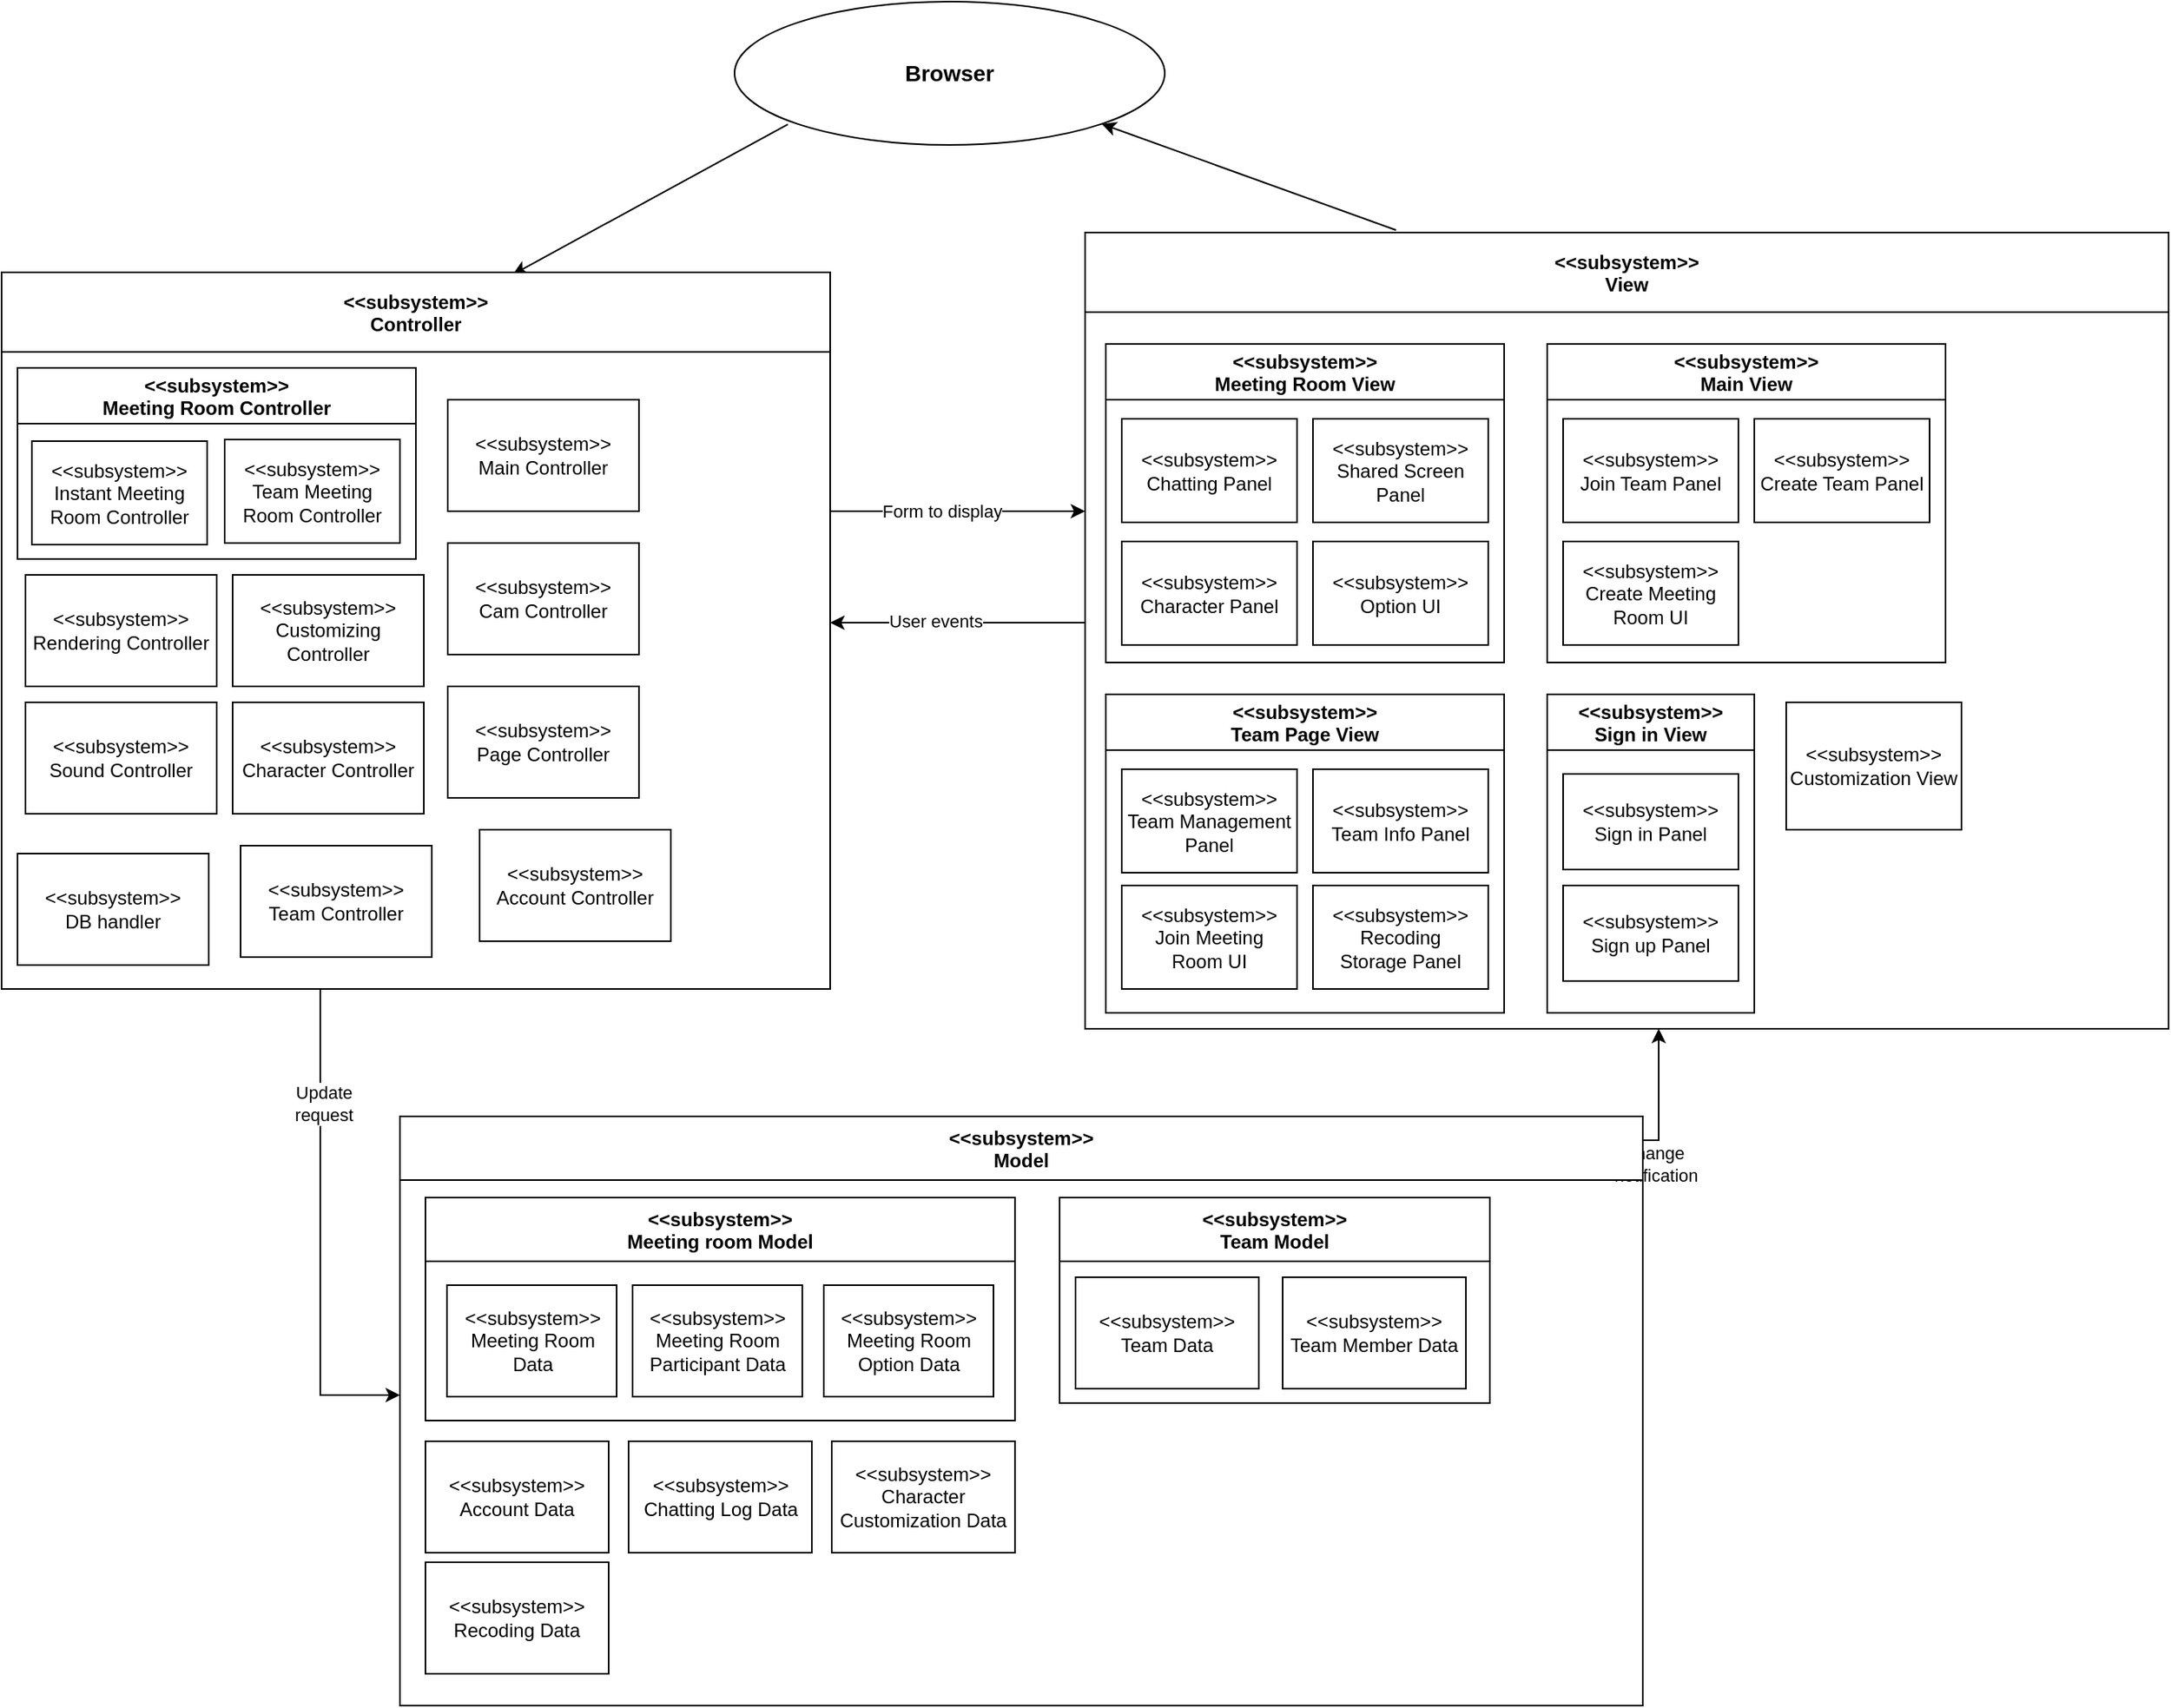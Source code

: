 <mxfile version="14.6.13" type="github">
  <diagram id="6Cmy_OJPE_gC6r0TOcEK" name="Page-1">
    <mxGraphModel dx="2500" dy="896" grid="1" gridSize="10" guides="1" tooltips="1" connect="1" arrows="1" fold="1" page="1" pageScale="1" pageWidth="827" pageHeight="1169" math="0" shadow="0">
      <root>
        <mxCell id="0" />
        <mxCell id="1" parent="0" />
        <mxCell id="LpMyZovRpZkSS5u4zfX3-6" style="orthogonalLoop=1;jettySize=auto;html=1;entryX=1;entryY=1;entryDx=0;entryDy=0;exitX=0.287;exitY=-0.003;exitDx=0;exitDy=0;exitPerimeter=0;" parent="1" source="LpMyZovRpZkSS5u4zfX3-38" target="LpMyZovRpZkSS5u4zfX3-4" edge="1">
          <mxGeometry relative="1" as="geometry">
            <mxPoint x="595" y="220" as="sourcePoint" />
          </mxGeometry>
        </mxCell>
        <mxCell id="LpMyZovRpZkSS5u4zfX3-7" style="edgeStyle=none;orthogonalLoop=1;jettySize=auto;html=1;exitX=0.124;exitY=0.856;exitDx=0;exitDy=0;exitPerimeter=0;entryX=0.617;entryY=0.003;entryDx=0;entryDy=0;entryPerimeter=0;" parent="1" source="LpMyZovRpZkSS5u4zfX3-4" target="LpMyZovRpZkSS5u4zfX3-31" edge="1">
          <mxGeometry relative="1" as="geometry">
            <mxPoint x="183.98" y="221.1" as="targetPoint" />
          </mxGeometry>
        </mxCell>
        <mxCell id="LpMyZovRpZkSS5u4zfX3-4" value="&lt;font style=&quot;font-size: 14px&quot;&gt;&lt;b&gt;Browser&lt;/b&gt;&lt;/font&gt;" style="ellipse;whiteSpace=wrap;html=1;" parent="1" vertex="1">
          <mxGeometry x="210" y="50" width="270" height="90" as="geometry" />
        </mxCell>
        <mxCell id="vep_De73C5PHQTmgVMdR-10" style="edgeStyle=orthogonalEdgeStyle;rounded=0;orthogonalLoop=1;jettySize=auto;html=1;" parent="1" source="LpMyZovRpZkSS5u4zfX3-31" target="LpMyZovRpZkSS5u4zfX3-39" edge="1">
          <mxGeometry relative="1" as="geometry">
            <Array as="points">
              <mxPoint x="-50" y="925" />
            </Array>
          </mxGeometry>
        </mxCell>
        <mxCell id="vep_De73C5PHQTmgVMdR-11" value="Update&lt;br&gt;request" style="edgeLabel;html=1;align=center;verticalAlign=middle;resizable=0;points=[];" parent="vep_De73C5PHQTmgVMdR-10" vertex="1" connectable="0">
          <mxGeometry x="-0.528" y="2" relative="1" as="geometry">
            <mxPoint as="offset" />
          </mxGeometry>
        </mxCell>
        <mxCell id="vep_De73C5PHQTmgVMdR-12" style="edgeStyle=orthogonalEdgeStyle;rounded=0;orthogonalLoop=1;jettySize=auto;html=1;" parent="1" source="LpMyZovRpZkSS5u4zfX3-31" target="LpMyZovRpZkSS5u4zfX3-38" edge="1">
          <mxGeometry relative="1" as="geometry">
            <Array as="points">
              <mxPoint x="410" y="370" />
              <mxPoint x="410" y="370" />
            </Array>
          </mxGeometry>
        </mxCell>
        <mxCell id="vep_De73C5PHQTmgVMdR-13" value="Form to display" style="edgeLabel;html=1;align=center;verticalAlign=middle;resizable=0;points=[];" parent="vep_De73C5PHQTmgVMdR-12" vertex="1" connectable="0">
          <mxGeometry x="-0.347" relative="1" as="geometry">
            <mxPoint x="18" as="offset" />
          </mxGeometry>
        </mxCell>
        <mxCell id="LpMyZovRpZkSS5u4zfX3-31" value="&lt;&lt;subsystem&gt;&gt;&#xa;Controller" style="swimlane;startSize=50;" parent="1" vertex="1">
          <mxGeometry x="-250" y="220" width="520" height="450" as="geometry" />
        </mxCell>
        <mxCell id="LpMyZovRpZkSS5u4zfX3-66" value="&amp;lt;&amp;lt;subsystem&amp;gt;&amp;gt;&lt;br&gt;Rendering Controller" style="whiteSpace=wrap;html=1;" parent="LpMyZovRpZkSS5u4zfX3-31" vertex="1">
          <mxGeometry x="15" y="190" width="120" height="70" as="geometry" />
        </mxCell>
        <mxCell id="LpMyZovRpZkSS5u4zfX3-67" value="&amp;lt;&amp;lt;subsystem&amp;gt;&amp;gt;&lt;br&gt;Cam Controller" style="whiteSpace=wrap;html=1;" parent="LpMyZovRpZkSS5u4zfX3-31" vertex="1">
          <mxGeometry x="280" y="170" width="120" height="70" as="geometry" />
        </mxCell>
        <mxCell id="LpMyZovRpZkSS5u4zfX3-68" value="&amp;lt;&amp;lt;subsystem&amp;gt;&amp;gt;&lt;br&gt;Sound Controller" style="whiteSpace=wrap;html=1;" parent="LpMyZovRpZkSS5u4zfX3-31" vertex="1">
          <mxGeometry x="15" y="270" width="120" height="70" as="geometry" />
        </mxCell>
        <mxCell id="Wo7y8Mavbgrlb9PrF5e9-1" value="&amp;lt;&amp;lt;subsystem&amp;gt;&amp;gt;&lt;br&gt;Customizing Controller" style="whiteSpace=wrap;html=1;" parent="LpMyZovRpZkSS5u4zfX3-31" vertex="1">
          <mxGeometry x="145" y="190" width="120" height="70" as="geometry" />
        </mxCell>
        <mxCell id="Wo7y8Mavbgrlb9PrF5e9-2" value="&amp;lt;&amp;lt;subsystem&amp;gt;&amp;gt;&lt;br&gt;Main Controller" style="whiteSpace=wrap;html=1;" parent="LpMyZovRpZkSS5u4zfX3-31" vertex="1">
          <mxGeometry x="280" y="80" width="120" height="70" as="geometry" />
        </mxCell>
        <mxCell id="Wo7y8Mavbgrlb9PrF5e9-4" value="&amp;lt;&amp;lt;subsystem&amp;gt;&amp;gt;&lt;br&gt;Character Controller" style="whiteSpace=wrap;html=1;" parent="LpMyZovRpZkSS5u4zfX3-31" vertex="1">
          <mxGeometry x="145" y="270" width="120" height="70" as="geometry" />
        </mxCell>
        <mxCell id="Wo7y8Mavbgrlb9PrF5e9-28" value="&amp;lt;&amp;lt;subsystem&amp;gt;&amp;gt;&lt;br&gt;Page Controller" style="whiteSpace=wrap;html=1;" parent="LpMyZovRpZkSS5u4zfX3-31" vertex="1">
          <mxGeometry x="280" y="260" width="120" height="70" as="geometry" />
        </mxCell>
        <mxCell id="wee3c2WqPa5s1IGmSt6Y-1" value="&lt;&lt;subsystem&gt;&gt;&#xa;Meeting Room Controller" style="swimlane;startSize=35;" vertex="1" parent="LpMyZovRpZkSS5u4zfX3-31">
          <mxGeometry x="10" y="60" width="250" height="120" as="geometry" />
        </mxCell>
        <mxCell id="wee3c2WqPa5s1IGmSt6Y-2" value="&amp;lt;&amp;lt;subsystem&amp;gt;&amp;gt;&lt;br&gt;Instant Meeting Room Controller" style="whiteSpace=wrap;html=1;" vertex="1" parent="wee3c2WqPa5s1IGmSt6Y-1">
          <mxGeometry x="9" y="46" width="110" height="65" as="geometry" />
        </mxCell>
        <mxCell id="wee3c2WqPa5s1IGmSt6Y-3" style="edgeStyle=none;orthogonalLoop=1;jettySize=auto;html=1;exitX=1;exitY=0.5;exitDx=0;exitDy=0;" edge="1" parent="wee3c2WqPa5s1IGmSt6Y-1" source="wee3c2WqPa5s1IGmSt6Y-2" target="wee3c2WqPa5s1IGmSt6Y-2">
          <mxGeometry relative="1" as="geometry" />
        </mxCell>
        <mxCell id="wee3c2WqPa5s1IGmSt6Y-6" value="&amp;lt;&amp;lt;subsystem&amp;gt;&amp;gt;&lt;br&gt;Team Meeting Room Controller" style="whiteSpace=wrap;html=1;" vertex="1" parent="wee3c2WqPa5s1IGmSt6Y-1">
          <mxGeometry x="130" y="45" width="110" height="65" as="geometry" />
        </mxCell>
        <mxCell id="wee3c2WqPa5s1IGmSt6Y-7" value="&amp;lt;&amp;lt;subsystem&amp;gt;&amp;gt;&lt;br&gt;DB handler" style="whiteSpace=wrap;html=1;" vertex="1" parent="LpMyZovRpZkSS5u4zfX3-31">
          <mxGeometry x="10" y="365" width="120" height="70" as="geometry" />
        </mxCell>
        <mxCell id="wee3c2WqPa5s1IGmSt6Y-8" value="&amp;lt;&amp;lt;subsystem&amp;gt;&amp;gt;&lt;br&gt;Team Controller" style="whiteSpace=wrap;html=1;" vertex="1" parent="LpMyZovRpZkSS5u4zfX3-31">
          <mxGeometry x="150" y="360" width="120" height="70" as="geometry" />
        </mxCell>
        <mxCell id="wee3c2WqPa5s1IGmSt6Y-84" value="&amp;lt;&amp;lt;subsystem&amp;gt;&amp;gt;&lt;br&gt;Account Controller" style="whiteSpace=wrap;html=1;" vertex="1" parent="LpMyZovRpZkSS5u4zfX3-31">
          <mxGeometry x="300" y="350" width="120" height="70" as="geometry" />
        </mxCell>
        <mxCell id="vep_De73C5PHQTmgVMdR-14" style="edgeStyle=orthogonalEdgeStyle;rounded=0;orthogonalLoop=1;jettySize=auto;html=1;" parent="1" source="LpMyZovRpZkSS5u4zfX3-38" target="LpMyZovRpZkSS5u4zfX3-31" edge="1">
          <mxGeometry relative="1" as="geometry">
            <Array as="points">
              <mxPoint x="400" y="440" />
              <mxPoint x="400" y="440" />
            </Array>
          </mxGeometry>
        </mxCell>
        <mxCell id="vep_De73C5PHQTmgVMdR-15" value="User events" style="edgeLabel;html=1;align=center;verticalAlign=middle;resizable=0;points=[];" parent="vep_De73C5PHQTmgVMdR-14" vertex="1" connectable="0">
          <mxGeometry x="0.253" y="-1" relative="1" as="geometry">
            <mxPoint x="6" as="offset" />
          </mxGeometry>
        </mxCell>
        <mxCell id="LpMyZovRpZkSS5u4zfX3-38" value="&lt;&lt;subsystem&gt;&gt;&#xa;View" style="swimlane;startSize=50;" parent="1" vertex="1">
          <mxGeometry x="430" y="195" width="680" height="500" as="geometry" />
        </mxCell>
        <mxCell id="LpMyZovRpZkSS5u4zfX3-93" value="&lt;&lt;subsystem&gt;&gt;&#xa;Meeting Room View" style="swimlane;startSize=35;" parent="LpMyZovRpZkSS5u4zfX3-38" vertex="1">
          <mxGeometry x="13" y="70" width="250" height="200" as="geometry" />
        </mxCell>
        <mxCell id="LpMyZovRpZkSS5u4zfX3-94" value="&amp;lt;&amp;lt;subsystem&amp;gt;&amp;gt;&lt;br&gt;Chatting Panel" style="whiteSpace=wrap;html=1;" parent="LpMyZovRpZkSS5u4zfX3-93" vertex="1">
          <mxGeometry x="10" y="47" width="110" height="65" as="geometry" />
        </mxCell>
        <mxCell id="LpMyZovRpZkSS5u4zfX3-96" style="edgeStyle=none;orthogonalLoop=1;jettySize=auto;html=1;exitX=1;exitY=0.5;exitDx=0;exitDy=0;" parent="LpMyZovRpZkSS5u4zfX3-93" source="LpMyZovRpZkSS5u4zfX3-94" target="LpMyZovRpZkSS5u4zfX3-94" edge="1">
          <mxGeometry relative="1" as="geometry" />
        </mxCell>
        <mxCell id="Wo7y8Mavbgrlb9PrF5e9-7" value="&amp;lt;&amp;lt;subsystem&amp;gt;&amp;gt;&lt;br&gt;Shared Screen Panel" style="whiteSpace=wrap;html=1;" parent="LpMyZovRpZkSS5u4zfX3-93" vertex="1">
          <mxGeometry x="130" y="47" width="110" height="65" as="geometry" />
        </mxCell>
        <mxCell id="Wo7y8Mavbgrlb9PrF5e9-8" value="&amp;lt;&amp;lt;subsystem&amp;gt;&amp;gt;&lt;br&gt;Character Panel" style="whiteSpace=wrap;html=1;" parent="LpMyZovRpZkSS5u4zfX3-93" vertex="1">
          <mxGeometry x="10" y="124" width="110" height="65" as="geometry" />
        </mxCell>
        <mxCell id="Wo7y8Mavbgrlb9PrF5e9-9" value="&amp;lt;&amp;lt;subsystem&amp;gt;&amp;gt;&lt;br&gt;Option UI" style="whiteSpace=wrap;html=1;" parent="LpMyZovRpZkSS5u4zfX3-93" vertex="1">
          <mxGeometry x="130" y="124" width="110" height="65" as="geometry" />
        </mxCell>
        <mxCell id="9Y2opS0K8rb7u_Eqx5ES-23" value="&amp;lt;&amp;lt;subsystem&amp;gt;&amp;gt;&lt;br&gt;Customization View" style="whiteSpace=wrap;html=1;" parent="LpMyZovRpZkSS5u4zfX3-38" vertex="1">
          <mxGeometry x="440" y="295" width="110" height="80" as="geometry" />
        </mxCell>
        <mxCell id="wee3c2WqPa5s1IGmSt6Y-22" value="&lt;&lt;subsystem&gt;&gt;&#xa;Team Page View" style="swimlane;startSize=35;" vertex="1" parent="LpMyZovRpZkSS5u4zfX3-38">
          <mxGeometry x="13" y="290" width="250" height="200" as="geometry" />
        </mxCell>
        <mxCell id="wee3c2WqPa5s1IGmSt6Y-23" value="&amp;lt;&amp;lt;subsystem&amp;gt;&amp;gt;&lt;br&gt;Team Management Panel" style="whiteSpace=wrap;html=1;" vertex="1" parent="wee3c2WqPa5s1IGmSt6Y-22">
          <mxGeometry x="10" y="47" width="110" height="65" as="geometry" />
        </mxCell>
        <mxCell id="wee3c2WqPa5s1IGmSt6Y-24" style="edgeStyle=none;orthogonalLoop=1;jettySize=auto;html=1;exitX=1;exitY=0.5;exitDx=0;exitDy=0;" edge="1" parent="wee3c2WqPa5s1IGmSt6Y-22" source="wee3c2WqPa5s1IGmSt6Y-23" target="wee3c2WqPa5s1IGmSt6Y-23">
          <mxGeometry relative="1" as="geometry" />
        </mxCell>
        <mxCell id="wee3c2WqPa5s1IGmSt6Y-25" value="&amp;lt;&amp;lt;subsystem&amp;gt;&amp;gt;&lt;br&gt;Team Info Panel" style="whiteSpace=wrap;html=1;" vertex="1" parent="wee3c2WqPa5s1IGmSt6Y-22">
          <mxGeometry x="130" y="47" width="110" height="65" as="geometry" />
        </mxCell>
        <mxCell id="wee3c2WqPa5s1IGmSt6Y-83" value="&amp;lt;&amp;lt;subsystem&amp;gt;&amp;gt;&lt;br&gt;Join Meeting &lt;br&gt;Room UI" style="whiteSpace=wrap;html=1;" vertex="1" parent="wee3c2WqPa5s1IGmSt6Y-22">
          <mxGeometry x="10" y="120" width="110" height="65" as="geometry" />
        </mxCell>
        <mxCell id="wee3c2WqPa5s1IGmSt6Y-85" value="&amp;lt;&amp;lt;subsystem&amp;gt;&amp;gt;&lt;br&gt;Recoding &lt;br&gt;Storage Panel" style="whiteSpace=wrap;html=1;" vertex="1" parent="wee3c2WqPa5s1IGmSt6Y-22">
          <mxGeometry x="130" y="120" width="110" height="65" as="geometry" />
        </mxCell>
        <mxCell id="wee3c2WqPa5s1IGmSt6Y-28" value="&lt;&lt;subsystem&gt;&gt;&#xa;Main View" style="swimlane;startSize=35;" vertex="1" parent="LpMyZovRpZkSS5u4zfX3-38">
          <mxGeometry x="290" y="70" width="250" height="200" as="geometry" />
        </mxCell>
        <mxCell id="wee3c2WqPa5s1IGmSt6Y-29" value="&amp;lt;&amp;lt;subsystem&amp;gt;&amp;gt;&lt;br&gt;Join Team Panel" style="whiteSpace=wrap;html=1;" vertex="1" parent="wee3c2WqPa5s1IGmSt6Y-28">
          <mxGeometry x="10" y="47" width="110" height="65" as="geometry" />
        </mxCell>
        <mxCell id="wee3c2WqPa5s1IGmSt6Y-30" style="edgeStyle=none;orthogonalLoop=1;jettySize=auto;html=1;exitX=1;exitY=0.5;exitDx=0;exitDy=0;" edge="1" parent="wee3c2WqPa5s1IGmSt6Y-28" source="wee3c2WqPa5s1IGmSt6Y-29" target="wee3c2WqPa5s1IGmSt6Y-29">
          <mxGeometry relative="1" as="geometry" />
        </mxCell>
        <mxCell id="wee3c2WqPa5s1IGmSt6Y-31" value="&amp;lt;&amp;lt;subsystem&amp;gt;&amp;gt;&lt;br&gt;Create Team Panel" style="whiteSpace=wrap;html=1;" vertex="1" parent="wee3c2WqPa5s1IGmSt6Y-28">
          <mxGeometry x="130" y="47" width="110" height="65" as="geometry" />
        </mxCell>
        <mxCell id="wee3c2WqPa5s1IGmSt6Y-32" value="&amp;lt;&amp;lt;subsystem&amp;gt;&amp;gt;&lt;br&gt;Create Meeting Room UI" style="whiteSpace=wrap;html=1;" vertex="1" parent="wee3c2WqPa5s1IGmSt6Y-28">
          <mxGeometry x="10" y="124" width="110" height="65" as="geometry" />
        </mxCell>
        <mxCell id="wee3c2WqPa5s1IGmSt6Y-35" value="&lt;&lt;subsystem&gt;&gt;&#xa;Sign in View" style="swimlane;startSize=35;" vertex="1" parent="LpMyZovRpZkSS5u4zfX3-38">
          <mxGeometry x="290" y="290" width="130" height="200" as="geometry" />
        </mxCell>
        <mxCell id="wee3c2WqPa5s1IGmSt6Y-37" style="edgeStyle=none;orthogonalLoop=1;jettySize=auto;html=1;exitX=1;exitY=0.5;exitDx=0;exitDy=0;" edge="1" parent="wee3c2WqPa5s1IGmSt6Y-35">
          <mxGeometry relative="1" as="geometry">
            <mxPoint x="120" y="79.5" as="sourcePoint" />
            <mxPoint x="120" y="79.5" as="targetPoint" />
          </mxGeometry>
        </mxCell>
        <mxCell id="wee3c2WqPa5s1IGmSt6Y-34" value="&amp;lt;&amp;lt;subsystem&amp;gt;&amp;gt;&lt;br&gt;Sign in Panel" style="whiteSpace=wrap;html=1;" vertex="1" parent="wee3c2WqPa5s1IGmSt6Y-35">
          <mxGeometry x="10" y="50" width="110" height="60" as="geometry" />
        </mxCell>
        <mxCell id="wee3c2WqPa5s1IGmSt6Y-82" value="&amp;lt;&amp;lt;subsystem&amp;gt;&amp;gt;&lt;br&gt;Sign up Panel" style="whiteSpace=wrap;html=1;" vertex="1" parent="wee3c2WqPa5s1IGmSt6Y-35">
          <mxGeometry x="10" y="120" width="110" height="60" as="geometry" />
        </mxCell>
        <mxCell id="vep_De73C5PHQTmgVMdR-7" style="edgeStyle=orthogonalEdgeStyle;rounded=0;orthogonalLoop=1;jettySize=auto;html=1;" parent="1" source="LpMyZovRpZkSS5u4zfX3-39" target="LpMyZovRpZkSS5u4zfX3-38" edge="1">
          <mxGeometry relative="1" as="geometry">
            <Array as="points">
              <mxPoint x="790" y="765" />
            </Array>
          </mxGeometry>
        </mxCell>
        <mxCell id="vep_De73C5PHQTmgVMdR-8" value="Change&amp;nbsp;&lt;br&gt;notification" style="edgeLabel;html=1;align=center;verticalAlign=middle;resizable=0;points=[];" parent="vep_De73C5PHQTmgVMdR-7" vertex="1" connectable="0">
          <mxGeometry x="0.684" y="4" relative="1" as="geometry">
            <mxPoint x="2" y="72" as="offset" />
          </mxGeometry>
        </mxCell>
        <mxCell id="LpMyZovRpZkSS5u4zfX3-39" value="&lt;&lt;subsystem&gt;&gt;&#xa;Model" style="swimlane;startSize=40;" parent="1" vertex="1">
          <mxGeometry y="750" width="780" height="370" as="geometry" />
        </mxCell>
        <mxCell id="Wo7y8Mavbgrlb9PrF5e9-27" value="&amp;lt;&amp;lt;subsystem&amp;gt;&amp;gt;&lt;br&gt;Account Data" style="whiteSpace=wrap;html=1;" parent="LpMyZovRpZkSS5u4zfX3-39" vertex="1">
          <mxGeometry x="16" y="204" width="115" height="70" as="geometry" />
        </mxCell>
        <mxCell id="9Y2opS0K8rb7u_Eqx5ES-12" value="&lt;&lt;subsystem&gt;&gt;&#xa;Meeting room Model" style="swimlane;startSize=40;" parent="LpMyZovRpZkSS5u4zfX3-39" vertex="1">
          <mxGeometry x="16" y="51" width="370" height="140" as="geometry" />
        </mxCell>
        <mxCell id="9Y2opS0K8rb7u_Eqx5ES-15" style="edgeStyle=none;orthogonalLoop=1;jettySize=auto;html=1;exitX=1;exitY=0.5;exitDx=0;exitDy=0;" parent="9Y2opS0K8rb7u_Eqx5ES-12" edge="1">
          <mxGeometry relative="1" as="geometry">
            <mxPoint x="120" y="95" as="sourcePoint" />
            <mxPoint x="120" y="95" as="targetPoint" />
          </mxGeometry>
        </mxCell>
        <mxCell id="Wo7y8Mavbgrlb9PrF5e9-20" value="&amp;lt;&amp;lt;subsystem&amp;gt;&amp;gt;&lt;br&gt;Meeting Room Data" style="whiteSpace=wrap;html=1;" parent="9Y2opS0K8rb7u_Eqx5ES-12" vertex="1">
          <mxGeometry x="13.5" y="55" width="106.5" height="70" as="geometry" />
        </mxCell>
        <mxCell id="vep_De73C5PHQTmgVMdR-1" value="&amp;lt;&amp;lt;subsystem&amp;gt;&amp;gt;&lt;br&gt;Meeting Room Participant Data" style="whiteSpace=wrap;html=1;" parent="9Y2opS0K8rb7u_Eqx5ES-12" vertex="1">
          <mxGeometry x="130" y="55" width="106.5" height="70" as="geometry" />
        </mxCell>
        <mxCell id="vep_De73C5PHQTmgVMdR-2" value="&amp;lt;&amp;lt;subsystem&amp;gt;&amp;gt;&lt;br&gt;Meeting Room&lt;br&gt;Option Data" style="whiteSpace=wrap;html=1;" parent="9Y2opS0K8rb7u_Eqx5ES-12" vertex="1">
          <mxGeometry x="250" y="55" width="106.5" height="70" as="geometry" />
        </mxCell>
        <mxCell id="vep_De73C5PHQTmgVMdR-5" value="&amp;lt;&amp;lt;subsystem&amp;gt;&amp;gt;&lt;br&gt;Chatting Log Data" style="whiteSpace=wrap;html=1;" parent="LpMyZovRpZkSS5u4zfX3-39" vertex="1">
          <mxGeometry x="143.5" y="204" width="115" height="70" as="geometry" />
        </mxCell>
        <mxCell id="vep_De73C5PHQTmgVMdR-6" value="&amp;lt;&amp;lt;subsystem&amp;gt;&amp;gt;&lt;br&gt;Character Customization Data" style="whiteSpace=wrap;html=1;" parent="LpMyZovRpZkSS5u4zfX3-39" vertex="1">
          <mxGeometry x="271" y="204" width="115" height="70" as="geometry" />
        </mxCell>
        <mxCell id="wee3c2WqPa5s1IGmSt6Y-86" value="&amp;lt;&amp;lt;subsystem&amp;gt;&amp;gt;&lt;br&gt;Recoding Data" style="whiteSpace=wrap;html=1;" vertex="1" parent="LpMyZovRpZkSS5u4zfX3-39">
          <mxGeometry x="16" y="280" width="115" height="70" as="geometry" />
        </mxCell>
        <mxCell id="wee3c2WqPa5s1IGmSt6Y-89" value="&lt;&lt;subsystem&gt;&gt;&#xa;Team Model" style="swimlane;startSize=40;" vertex="1" parent="LpMyZovRpZkSS5u4zfX3-39">
          <mxGeometry x="414" y="51" width="270" height="129" as="geometry" />
        </mxCell>
        <mxCell id="wee3c2WqPa5s1IGmSt6Y-90" style="edgeStyle=none;orthogonalLoop=1;jettySize=auto;html=1;exitX=1;exitY=0.5;exitDx=0;exitDy=0;" edge="1" parent="wee3c2WqPa5s1IGmSt6Y-89">
          <mxGeometry relative="1" as="geometry">
            <mxPoint x="120" y="95" as="sourcePoint" />
            <mxPoint x="120" y="95" as="targetPoint" />
          </mxGeometry>
        </mxCell>
        <mxCell id="wee3c2WqPa5s1IGmSt6Y-88" value="&amp;lt;&amp;lt;subsystem&amp;gt;&amp;gt;&lt;br&gt;Team Member Data" style="whiteSpace=wrap;html=1;" vertex="1" parent="wee3c2WqPa5s1IGmSt6Y-89">
          <mxGeometry x="140" y="50" width="115" height="70" as="geometry" />
        </mxCell>
        <mxCell id="wee3c2WqPa5s1IGmSt6Y-87" value="&amp;lt;&amp;lt;subsystem&amp;gt;&amp;gt;&lt;br&gt;Team Data" style="whiteSpace=wrap;html=1;" vertex="1" parent="wee3c2WqPa5s1IGmSt6Y-89">
          <mxGeometry x="10" y="50" width="115" height="70" as="geometry" />
        </mxCell>
      </root>
    </mxGraphModel>
  </diagram>
</mxfile>
